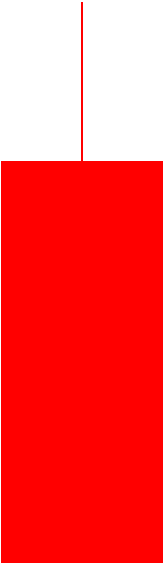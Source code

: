 <mxfile version="16.5.4" type="github">
  <diagram id="c-laRSlbL96D3hqxzogN" name="Page-1">
    <mxGraphModel dx="1006" dy="1108" grid="1" gridSize="10" guides="1" tooltips="1" connect="1" arrows="1" fold="1" page="1" pageScale="1" pageWidth="1169" pageHeight="827" math="0" shadow="0">
      <root>
        <mxCell id="0" />
        <mxCell id="1" parent="0" />
        <mxCell id="FOPxRZEs2-_YjQtoaDOw-3" value="" style="rounded=0;whiteSpace=wrap;html=1;fillColor=#FF0000;strokeColor=#FF0000;" vertex="1" parent="1">
          <mxGeometry x="320" y="200" width="80" height="200" as="geometry" />
        </mxCell>
        <mxCell id="FOPxRZEs2-_YjQtoaDOw-4" value="" style="endArrow=none;html=2;rounded=0;strokeColor=#FF0000;" edge="1" parent="1">
          <mxGeometry width="50" height="50" relative="1" as="geometry">
            <mxPoint x="360" y="200" as="sourcePoint" />
            <mxPoint x="360" y="120" as="targetPoint" />
          </mxGeometry>
        </mxCell>
      </root>
    </mxGraphModel>
  </diagram>
</mxfile>
